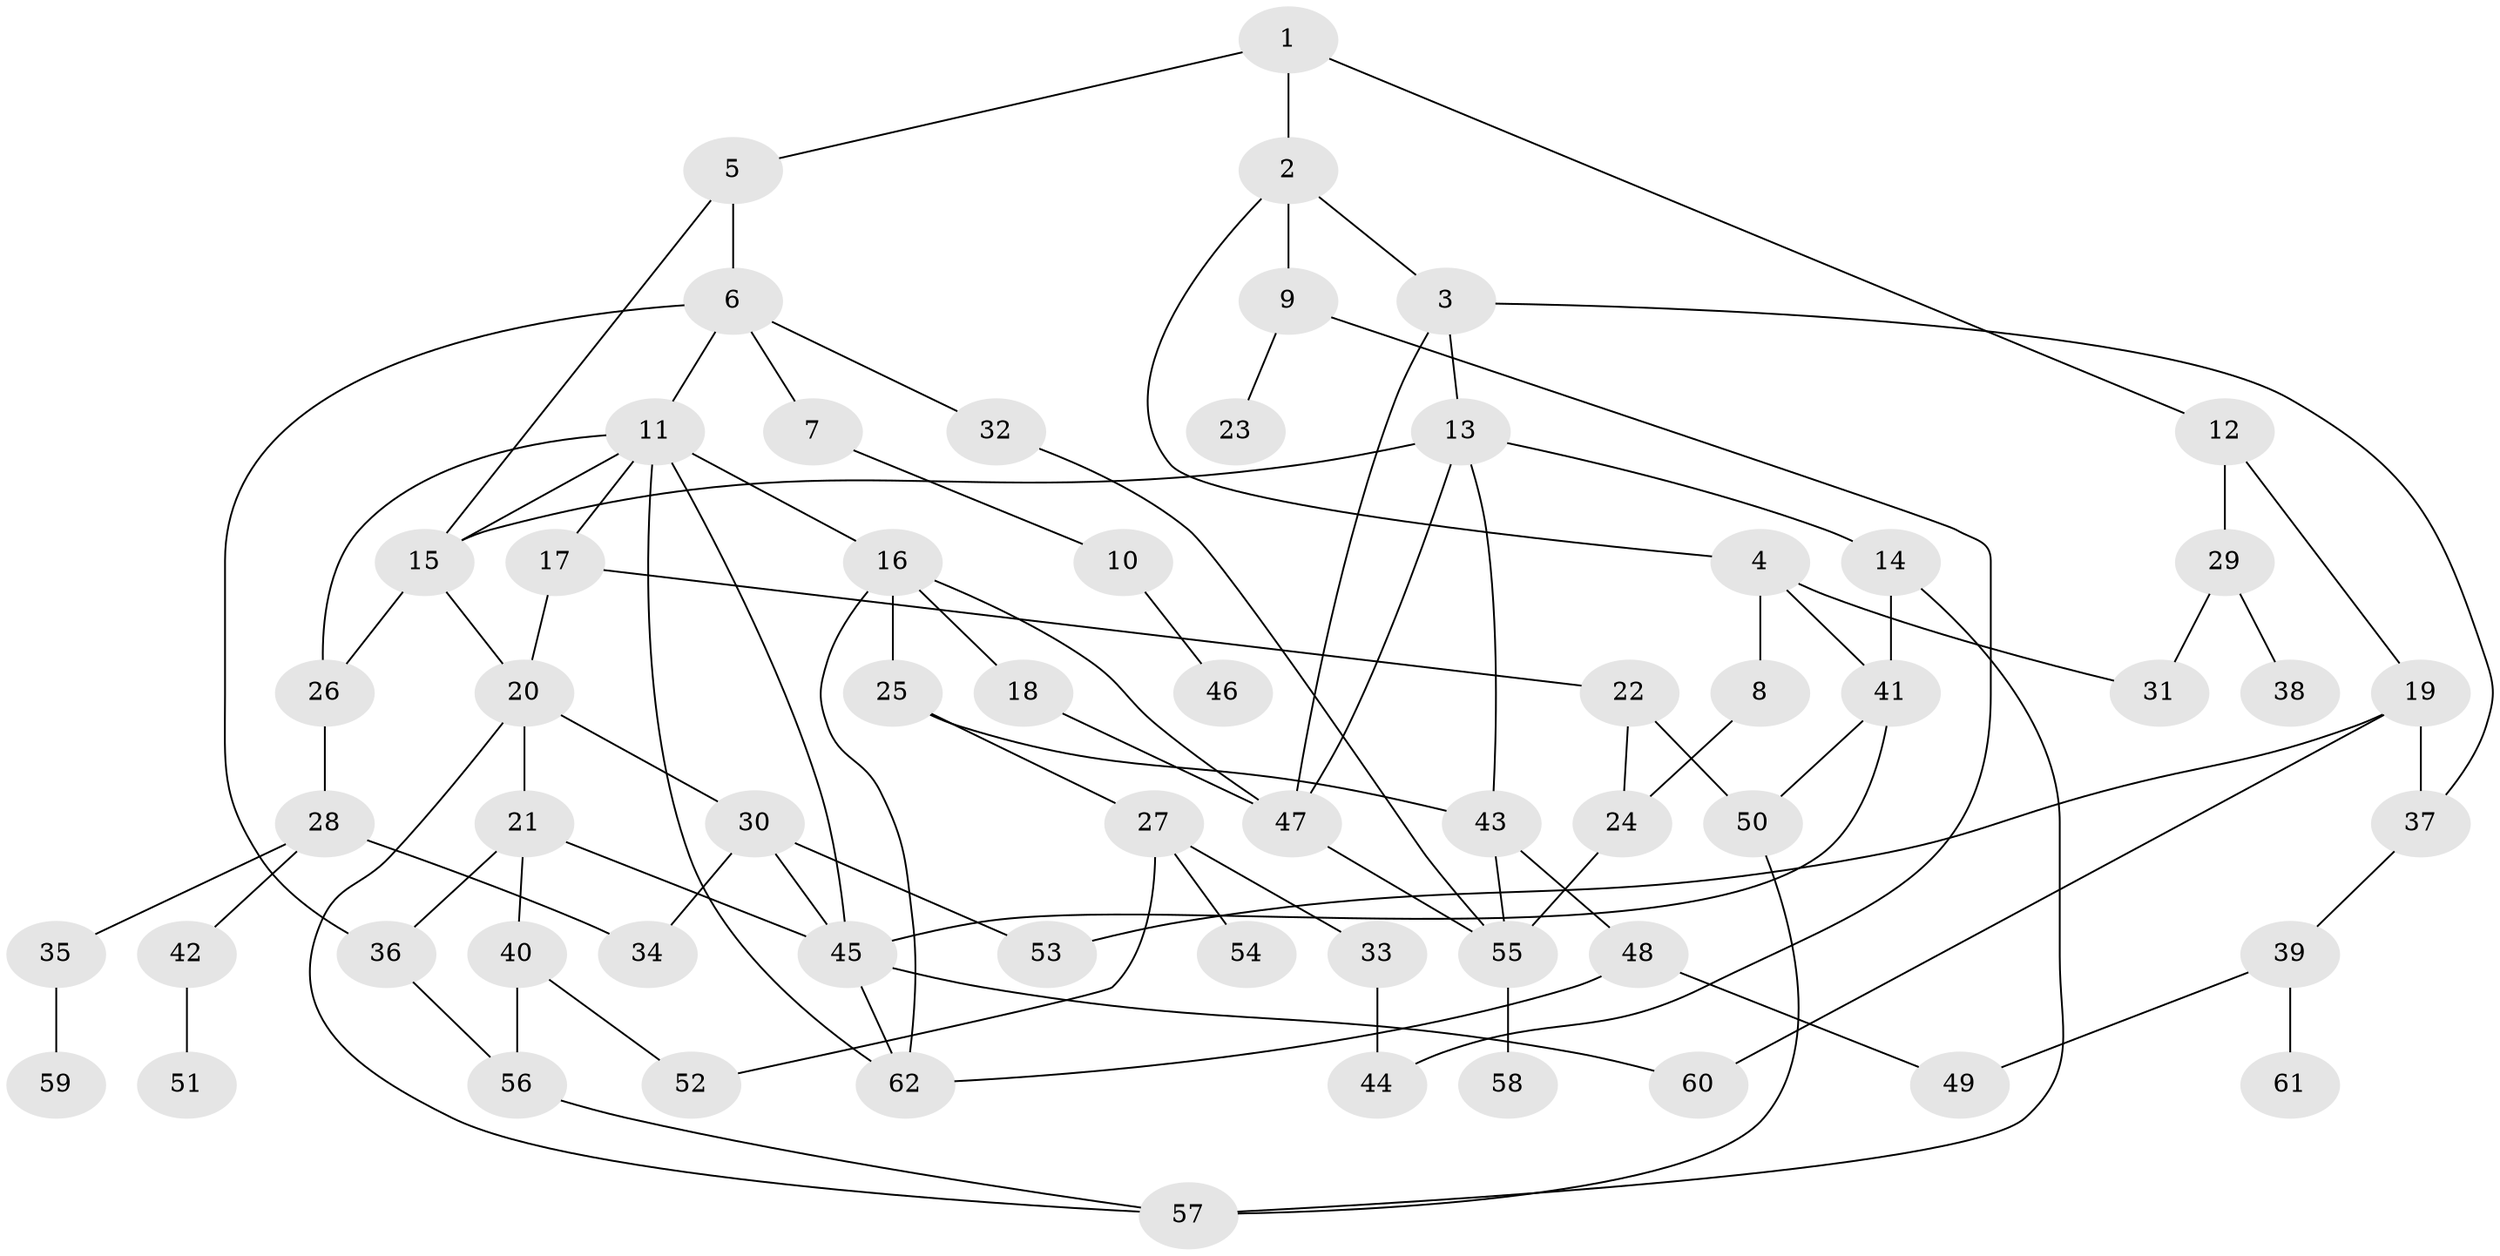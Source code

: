// original degree distribution, {3: 0.2558139534883721, 4: 0.18604651162790697, 5: 0.06976744186046512, 2: 0.32558139534883723, 1: 0.1511627906976744, 7: 0.011627906976744186}
// Generated by graph-tools (version 1.1) at 2025/48/03/04/25 22:48:44]
// undirected, 62 vertices, 94 edges
graph export_dot {
  node [color=gray90,style=filled];
  1;
  2;
  3;
  4;
  5;
  6;
  7;
  8;
  9;
  10;
  11;
  12;
  13;
  14;
  15;
  16;
  17;
  18;
  19;
  20;
  21;
  22;
  23;
  24;
  25;
  26;
  27;
  28;
  29;
  30;
  31;
  32;
  33;
  34;
  35;
  36;
  37;
  38;
  39;
  40;
  41;
  42;
  43;
  44;
  45;
  46;
  47;
  48;
  49;
  50;
  51;
  52;
  53;
  54;
  55;
  56;
  57;
  58;
  59;
  60;
  61;
  62;
  1 -- 2 [weight=1.0];
  1 -- 5 [weight=1.0];
  1 -- 12 [weight=1.0];
  2 -- 3 [weight=1.0];
  2 -- 4 [weight=1.0];
  2 -- 9 [weight=1.0];
  3 -- 13 [weight=1.0];
  3 -- 37 [weight=1.0];
  3 -- 47 [weight=1.0];
  4 -- 8 [weight=1.0];
  4 -- 31 [weight=1.0];
  4 -- 41 [weight=1.0];
  5 -- 6 [weight=1.0];
  5 -- 15 [weight=1.0];
  6 -- 7 [weight=1.0];
  6 -- 11 [weight=1.0];
  6 -- 32 [weight=1.0];
  6 -- 36 [weight=1.0];
  7 -- 10 [weight=1.0];
  8 -- 24 [weight=1.0];
  9 -- 23 [weight=1.0];
  9 -- 44 [weight=1.0];
  10 -- 46 [weight=1.0];
  11 -- 15 [weight=1.0];
  11 -- 16 [weight=1.0];
  11 -- 17 [weight=1.0];
  11 -- 26 [weight=1.0];
  11 -- 45 [weight=1.0];
  11 -- 62 [weight=1.0];
  12 -- 19 [weight=1.0];
  12 -- 29 [weight=1.0];
  13 -- 14 [weight=1.0];
  13 -- 15 [weight=1.0];
  13 -- 43 [weight=1.0];
  13 -- 47 [weight=1.0];
  14 -- 41 [weight=1.0];
  14 -- 57 [weight=1.0];
  15 -- 20 [weight=1.0];
  15 -- 26 [weight=1.0];
  16 -- 18 [weight=1.0];
  16 -- 25 [weight=1.0];
  16 -- 47 [weight=1.0];
  16 -- 62 [weight=1.0];
  17 -- 20 [weight=1.0];
  17 -- 22 [weight=1.0];
  18 -- 47 [weight=1.0];
  19 -- 37 [weight=1.0];
  19 -- 53 [weight=1.0];
  19 -- 60 [weight=1.0];
  20 -- 21 [weight=2.0];
  20 -- 30 [weight=1.0];
  20 -- 57 [weight=1.0];
  21 -- 36 [weight=1.0];
  21 -- 40 [weight=1.0];
  21 -- 45 [weight=1.0];
  22 -- 24 [weight=1.0];
  22 -- 50 [weight=1.0];
  24 -- 55 [weight=1.0];
  25 -- 27 [weight=1.0];
  25 -- 43 [weight=1.0];
  26 -- 28 [weight=1.0];
  27 -- 33 [weight=1.0];
  27 -- 52 [weight=1.0];
  27 -- 54 [weight=1.0];
  28 -- 34 [weight=1.0];
  28 -- 35 [weight=1.0];
  28 -- 42 [weight=1.0];
  29 -- 31 [weight=1.0];
  29 -- 38 [weight=1.0];
  30 -- 34 [weight=1.0];
  30 -- 45 [weight=1.0];
  30 -- 53 [weight=1.0];
  32 -- 55 [weight=1.0];
  33 -- 44 [weight=1.0];
  35 -- 59 [weight=1.0];
  36 -- 56 [weight=1.0];
  37 -- 39 [weight=1.0];
  39 -- 49 [weight=1.0];
  39 -- 61 [weight=1.0];
  40 -- 52 [weight=1.0];
  40 -- 56 [weight=1.0];
  41 -- 45 [weight=1.0];
  41 -- 50 [weight=1.0];
  42 -- 51 [weight=1.0];
  43 -- 48 [weight=1.0];
  43 -- 55 [weight=1.0];
  45 -- 60 [weight=1.0];
  45 -- 62 [weight=1.0];
  47 -- 55 [weight=1.0];
  48 -- 49 [weight=1.0];
  48 -- 62 [weight=1.0];
  50 -- 57 [weight=1.0];
  55 -- 58 [weight=1.0];
  56 -- 57 [weight=1.0];
}
